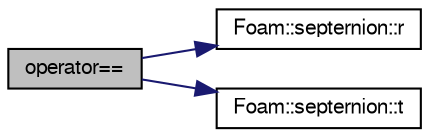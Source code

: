digraph "operator=="
{
  bgcolor="transparent";
  edge [fontname="FreeSans",fontsize="10",labelfontname="FreeSans",labelfontsize="10"];
  node [fontname="FreeSans",fontsize="10",shape=record];
  rankdir="LR";
  Node124932 [label="operator==",height=0.2,width=0.4,color="black", fillcolor="grey75", style="filled", fontcolor="black"];
  Node124932 -> Node124933 [color="midnightblue",fontsize="10",style="solid",fontname="FreeSans"];
  Node124933 [label="Foam::septernion::r",height=0.2,width=0.4,color="black",URL="$a28182.html#a3f654a0f851ca1874a91504ca2e31ba4"];
  Node124932 -> Node124934 [color="midnightblue",fontsize="10",style="solid",fontname="FreeSans"];
  Node124934 [label="Foam::septernion::t",height=0.2,width=0.4,color="black",URL="$a28182.html#ac90b4495e032d0efeb603179edc4cb8c"];
}
